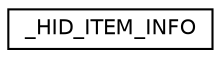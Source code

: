 digraph "Graphical Class Hierarchy"
{
  edge [fontname="Helvetica",fontsize="10",labelfontname="Helvetica",labelfontsize="10"];
  node [fontname="Helvetica",fontsize="10",shape=record];
  rankdir="LR";
  Node1 [label="_HID_ITEM_INFO",height=0.2,width=0.4,color="black", fillcolor="white", style="filled",URL="$struct___h_i_d___i_t_e_m___i_n_f_o.html"];
}

